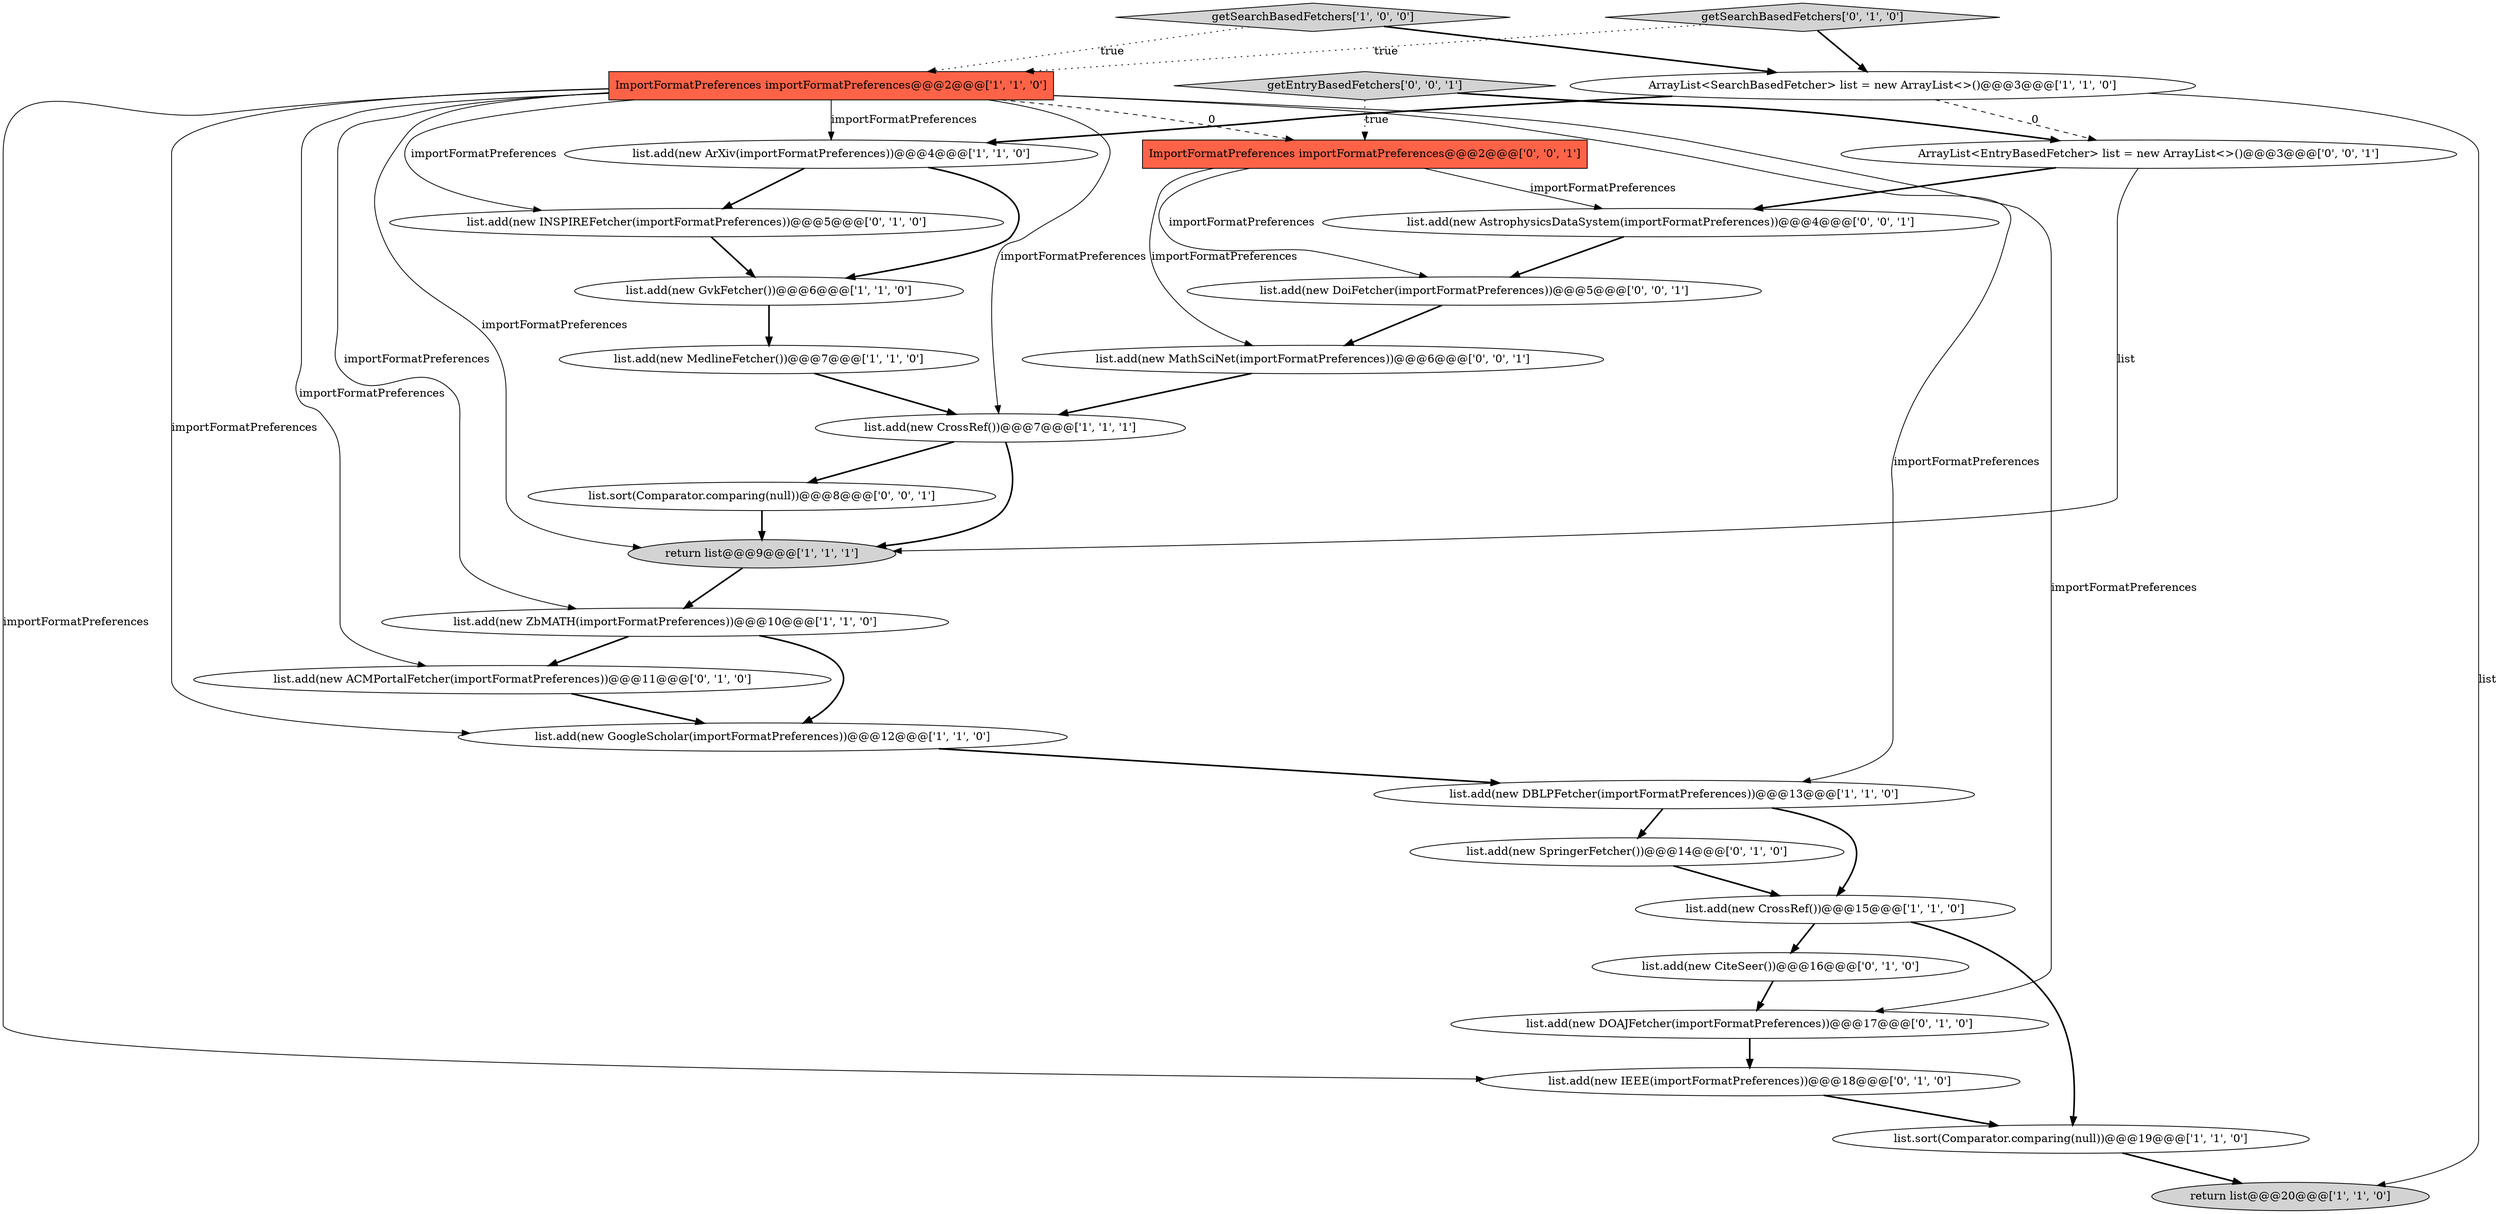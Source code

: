 digraph {
27 [style = filled, label = "list.add(new MathSciNet(importFormatPreferences))@@@6@@@['0', '0', '1']", fillcolor = white, shape = ellipse image = "AAA0AAABBB3BBB"];
9 [style = filled, label = "return list@@@9@@@['1', '1', '1']", fillcolor = lightgray, shape = ellipse image = "AAA0AAABBB1BBB"];
11 [style = filled, label = "list.add(new GvkFetcher())@@@6@@@['1', '1', '0']", fillcolor = white, shape = ellipse image = "AAA0AAABBB1BBB"];
21 [style = filled, label = "ImportFormatPreferences importFormatPreferences@@@2@@@['0', '0', '1']", fillcolor = tomato, shape = box image = "AAA0AAABBB3BBB"];
15 [style = filled, label = "list.add(new SpringerFetcher())@@@14@@@['0', '1', '0']", fillcolor = white, shape = ellipse image = "AAA1AAABBB2BBB"];
1 [style = filled, label = "list.add(new CrossRef())@@@7@@@['1', '1', '1']", fillcolor = white, shape = ellipse image = "AAA0AAABBB1BBB"];
10 [style = filled, label = "ArrayList<SearchBasedFetcher> list = new ArrayList<>()@@@3@@@['1', '1', '0']", fillcolor = white, shape = ellipse image = "AAA0AAABBB1BBB"];
3 [style = filled, label = "getSearchBasedFetchers['1', '0', '0']", fillcolor = lightgray, shape = diamond image = "AAA0AAABBB1BBB"];
2 [style = filled, label = "return list@@@20@@@['1', '1', '0']", fillcolor = lightgray, shape = ellipse image = "AAA0AAABBB1BBB"];
7 [style = filled, label = "list.add(new CrossRef())@@@15@@@['1', '1', '0']", fillcolor = white, shape = ellipse image = "AAA0AAABBB1BBB"];
19 [style = filled, label = "list.add(new INSPIREFetcher(importFormatPreferences))@@@5@@@['0', '1', '0']", fillcolor = white, shape = ellipse image = "AAA1AAABBB2BBB"];
26 [style = filled, label = "ArrayList<EntryBasedFetcher> list = new ArrayList<>()@@@3@@@['0', '0', '1']", fillcolor = white, shape = ellipse image = "AAA0AAABBB3BBB"];
5 [style = filled, label = "ImportFormatPreferences importFormatPreferences@@@2@@@['1', '1', '0']", fillcolor = tomato, shape = box image = "AAA0AAABBB1BBB"];
22 [style = filled, label = "getEntryBasedFetchers['0', '0', '1']", fillcolor = lightgray, shape = diamond image = "AAA0AAABBB3BBB"];
23 [style = filled, label = "list.add(new DoiFetcher(importFormatPreferences))@@@5@@@['0', '0', '1']", fillcolor = white, shape = ellipse image = "AAA0AAABBB3BBB"];
0 [style = filled, label = "list.add(new GoogleScholar(importFormatPreferences))@@@12@@@['1', '1', '0']", fillcolor = white, shape = ellipse image = "AAA0AAABBB1BBB"];
17 [style = filled, label = "list.add(new CiteSeer())@@@16@@@['0', '1', '0']", fillcolor = white, shape = ellipse image = "AAA1AAABBB2BBB"];
12 [style = filled, label = "list.add(new ZbMATH(importFormatPreferences))@@@10@@@['1', '1', '0']", fillcolor = white, shape = ellipse image = "AAA0AAABBB1BBB"];
4 [style = filled, label = "list.add(new DBLPFetcher(importFormatPreferences))@@@13@@@['1', '1', '0']", fillcolor = white, shape = ellipse image = "AAA0AAABBB1BBB"];
20 [style = filled, label = "getSearchBasedFetchers['0', '1', '0']", fillcolor = lightgray, shape = diamond image = "AAA0AAABBB2BBB"];
8 [style = filled, label = "list.sort(Comparator.comparing(null))@@@19@@@['1', '1', '0']", fillcolor = white, shape = ellipse image = "AAA0AAABBB1BBB"];
13 [style = filled, label = "list.add(new MedlineFetcher())@@@7@@@['1', '1', '0']", fillcolor = white, shape = ellipse image = "AAA0AAABBB1BBB"];
24 [style = filled, label = "list.add(new AstrophysicsDataSystem(importFormatPreferences))@@@4@@@['0', '0', '1']", fillcolor = white, shape = ellipse image = "AAA0AAABBB3BBB"];
25 [style = filled, label = "list.sort(Comparator.comparing(null))@@@8@@@['0', '0', '1']", fillcolor = white, shape = ellipse image = "AAA0AAABBB3BBB"];
14 [style = filled, label = "list.add(new ACMPortalFetcher(importFormatPreferences))@@@11@@@['0', '1', '0']", fillcolor = white, shape = ellipse image = "AAA1AAABBB2BBB"];
16 [style = filled, label = "list.add(new DOAJFetcher(importFormatPreferences))@@@17@@@['0', '1', '0']", fillcolor = white, shape = ellipse image = "AAA1AAABBB2BBB"];
6 [style = filled, label = "list.add(new ArXiv(importFormatPreferences))@@@4@@@['1', '1', '0']", fillcolor = white, shape = ellipse image = "AAA0AAABBB1BBB"];
18 [style = filled, label = "list.add(new IEEE(importFormatPreferences))@@@18@@@['0', '1', '0']", fillcolor = white, shape = ellipse image = "AAA1AAABBB2BBB"];
12->0 [style = bold, label=""];
5->4 [style = solid, label="importFormatPreferences"];
3->10 [style = bold, label=""];
26->24 [style = bold, label=""];
5->12 [style = solid, label="importFormatPreferences"];
7->8 [style = bold, label=""];
21->23 [style = solid, label="importFormatPreferences"];
21->27 [style = solid, label="importFormatPreferences"];
1->9 [style = bold, label=""];
0->4 [style = bold, label=""];
10->6 [style = bold, label=""];
4->7 [style = bold, label=""];
20->10 [style = bold, label=""];
26->9 [style = solid, label="list"];
24->23 [style = bold, label=""];
12->14 [style = bold, label=""];
16->18 [style = bold, label=""];
6->11 [style = bold, label=""];
21->24 [style = solid, label="importFormatPreferences"];
5->6 [style = solid, label="importFormatPreferences"];
5->16 [style = solid, label="importFormatPreferences"];
5->9 [style = solid, label="importFormatPreferences"];
14->0 [style = bold, label=""];
6->19 [style = bold, label=""];
15->7 [style = bold, label=""];
1->25 [style = bold, label=""];
5->0 [style = solid, label="importFormatPreferences"];
5->14 [style = solid, label="importFormatPreferences"];
8->2 [style = bold, label=""];
22->26 [style = bold, label=""];
27->1 [style = bold, label=""];
19->11 [style = bold, label=""];
11->13 [style = bold, label=""];
5->21 [style = dashed, label="0"];
5->1 [style = solid, label="importFormatPreferences"];
25->9 [style = bold, label=""];
20->5 [style = dotted, label="true"];
13->1 [style = bold, label=""];
7->17 [style = bold, label=""];
10->26 [style = dashed, label="0"];
18->8 [style = bold, label=""];
4->15 [style = bold, label=""];
5->19 [style = solid, label="importFormatPreferences"];
17->16 [style = bold, label=""];
3->5 [style = dotted, label="true"];
10->2 [style = solid, label="list"];
5->18 [style = solid, label="importFormatPreferences"];
9->12 [style = bold, label=""];
23->27 [style = bold, label=""];
22->21 [style = dotted, label="true"];
}
